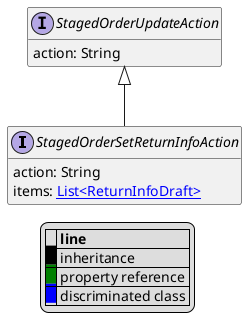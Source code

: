 @startuml

hide empty fields
hide empty methods
legend
|= |= line |
|<back:black>   </back>| inheritance |
|<back:green>   </back>| property reference |
|<back:blue>   </back>| discriminated class |
endlegend
interface StagedOrderSetReturnInfoAction [[StagedOrderSetReturnInfoAction.svg]] extends StagedOrderUpdateAction {
    action: String
    items: [[ReturnInfoDraft.svg List<ReturnInfoDraft>]]
}
interface StagedOrderUpdateAction [[StagedOrderUpdateAction.svg]]  {
    action: String
}





@enduml
